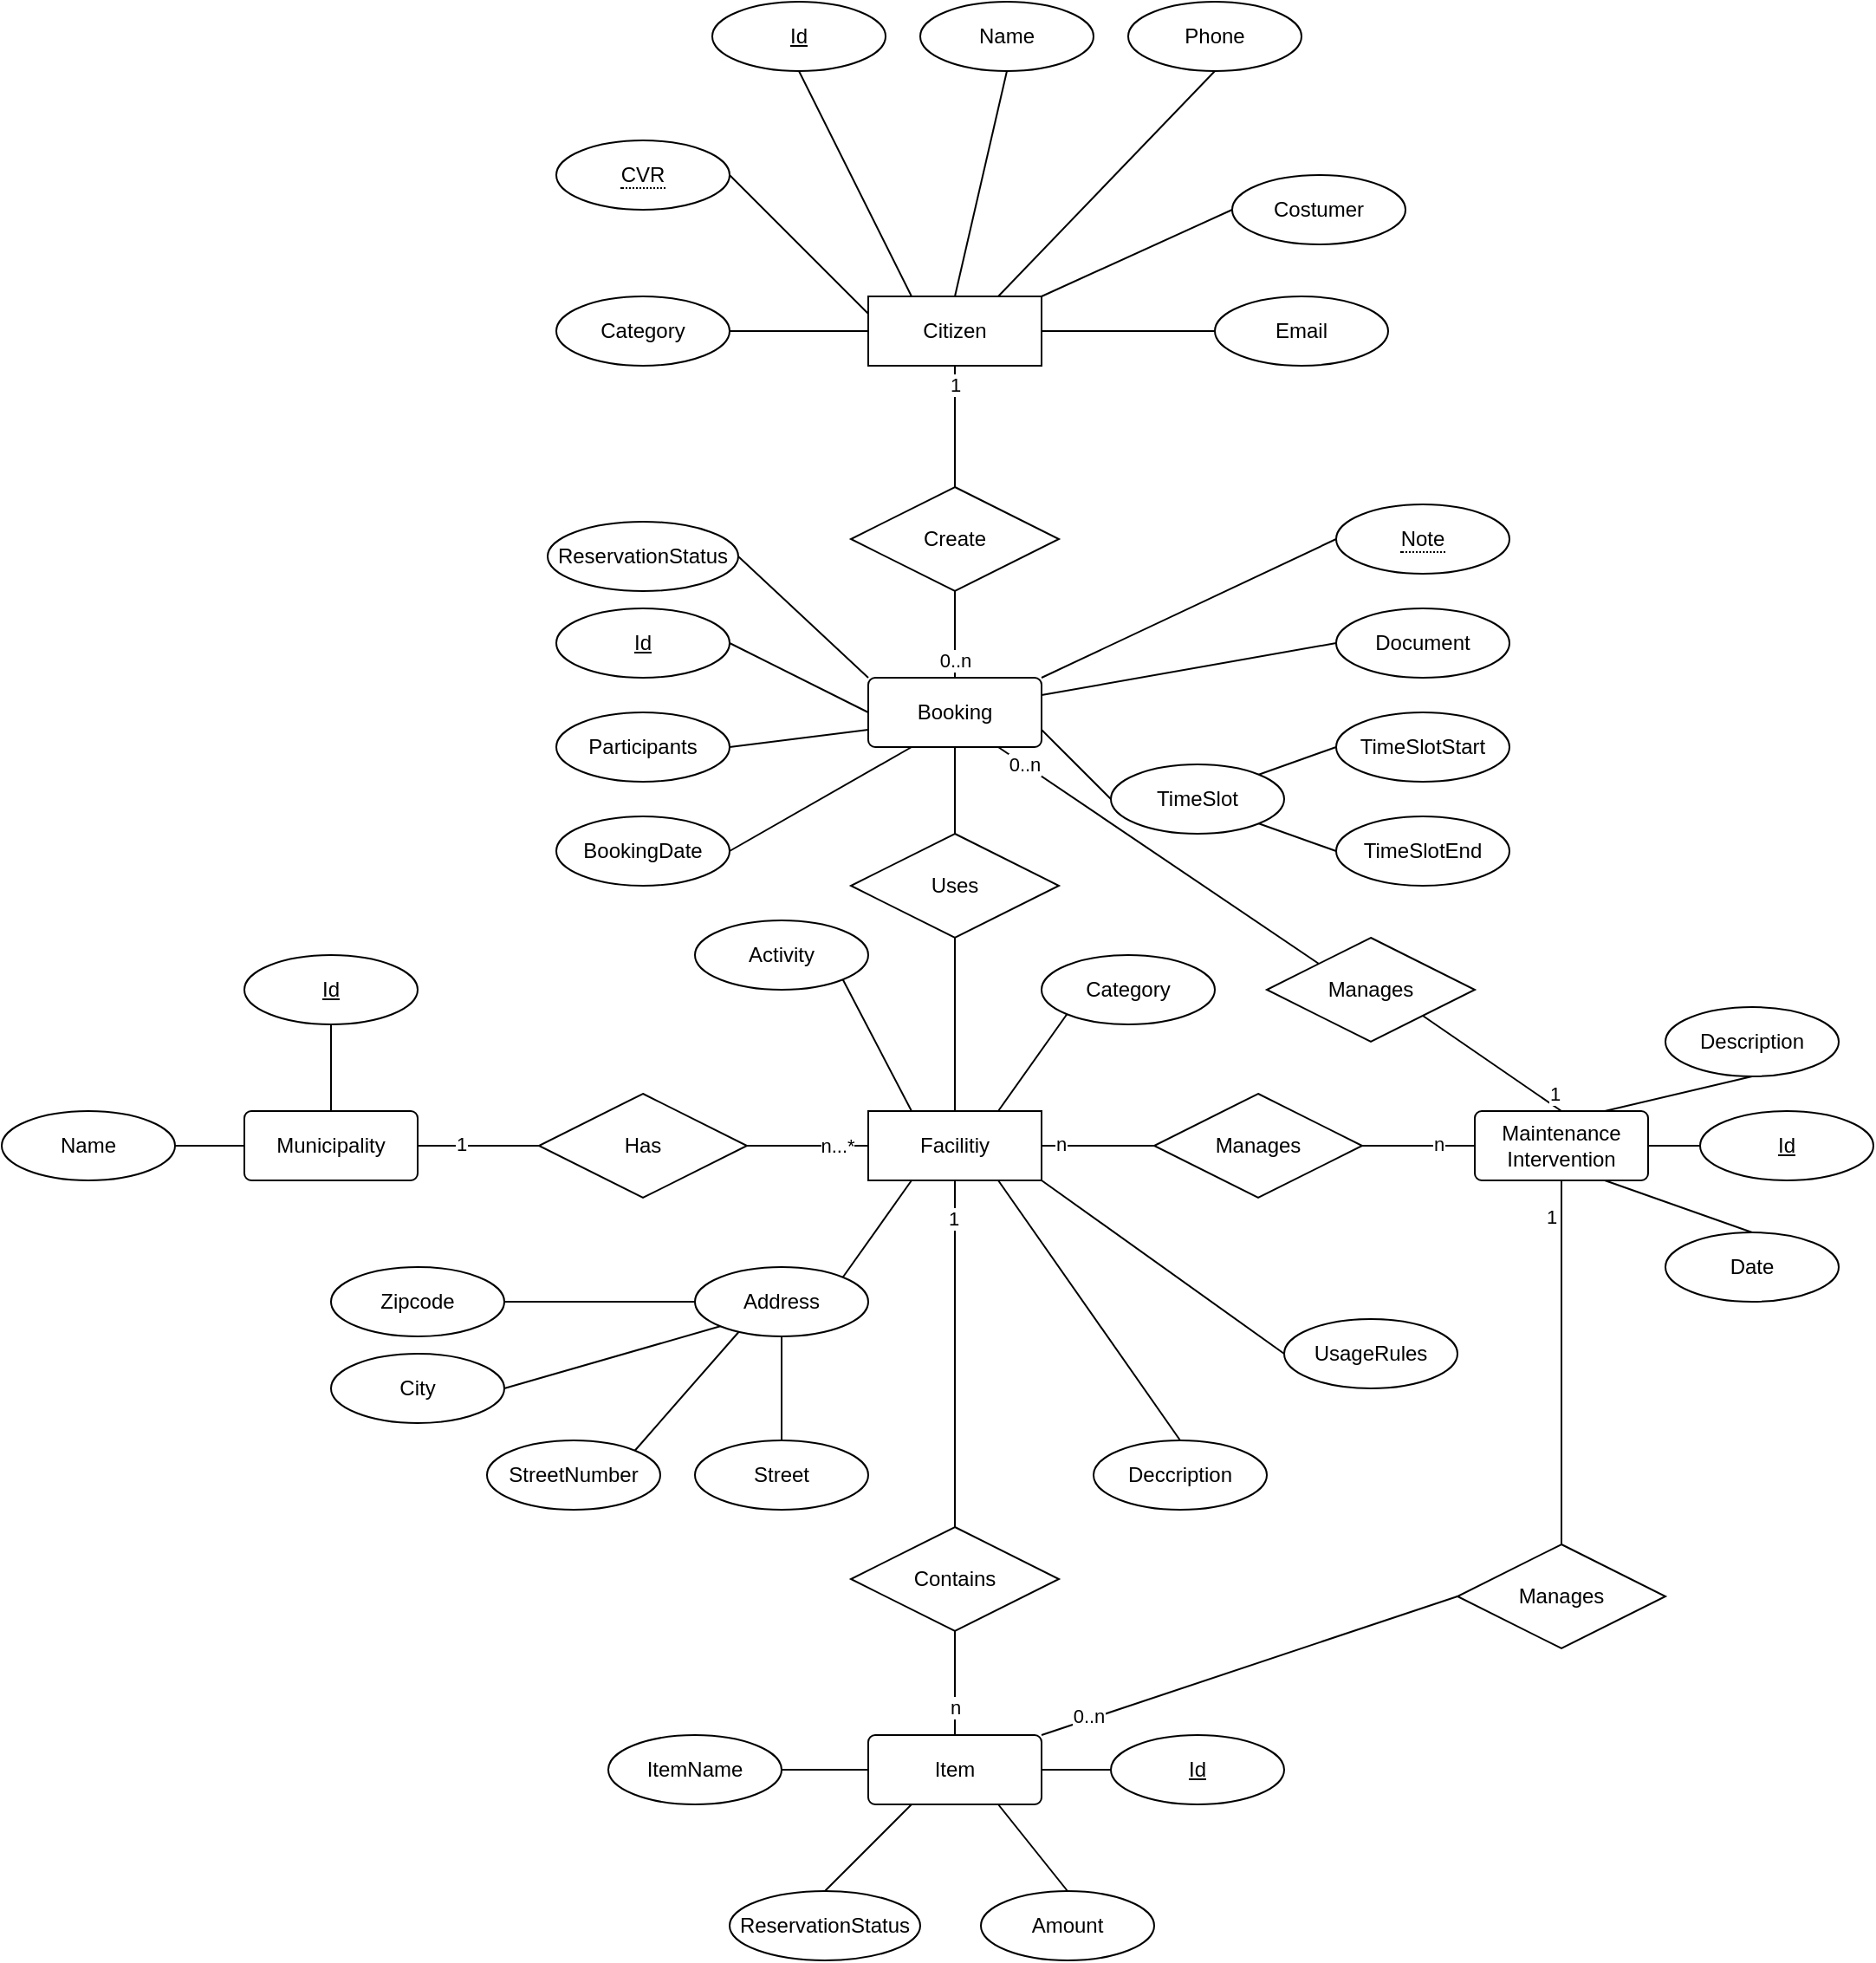 <mxfile>
    <diagram id="LfCzdrSlMp3ZznfIHX8q" name="Page-1">
        <mxGraphModel dx="1160" dy="520" grid="1" gridSize="10" guides="1" tooltips="1" connect="1" arrows="1" fold="1" page="1" pageScale="1" pageWidth="850" pageHeight="1100" math="0" shadow="0">
            <root>
                <mxCell id="0"/>
                <mxCell id="1" parent="0"/>
                <mxCell id="2" value="Name" style="ellipse;whiteSpace=wrap;html=1;align=center;" vertex="1" parent="1">
                    <mxGeometry x="290" y="180" width="100" height="40" as="geometry"/>
                </mxCell>
                <mxCell id="3" value="Citizen" style="whiteSpace=wrap;html=1;align=center;" vertex="1" parent="1">
                    <mxGeometry x="260" y="350" width="100" height="40" as="geometry"/>
                </mxCell>
                <mxCell id="4" value="Phone" style="ellipse;whiteSpace=wrap;html=1;align=center;" vertex="1" parent="1">
                    <mxGeometry x="410" y="180" width="100" height="40" as="geometry"/>
                </mxCell>
                <mxCell id="5" value="Email" style="ellipse;whiteSpace=wrap;html=1;align=center;" vertex="1" parent="1">
                    <mxGeometry x="460" y="350" width="100" height="40" as="geometry"/>
                </mxCell>
                <mxCell id="6" value="Category" style="ellipse;whiteSpace=wrap;html=1;align=center;" vertex="1" parent="1">
                    <mxGeometry x="80" y="350" width="100" height="40" as="geometry"/>
                </mxCell>
                <mxCell id="7" value="" style="endArrow=none;html=1;rounded=0;entryX=0.5;entryY=0;entryDx=0;entryDy=0;exitX=0.5;exitY=1;exitDx=0;exitDy=0;" edge="1" parent="1" source="2" target="3">
                    <mxGeometry relative="1" as="geometry">
                        <mxPoint x="270" y="270" as="sourcePoint"/>
                        <mxPoint x="430" y="270" as="targetPoint"/>
                    </mxGeometry>
                </mxCell>
                <mxCell id="8" value="" style="endArrow=none;html=1;rounded=0;exitX=0.5;exitY=1;exitDx=0;exitDy=0;entryX=0.75;entryY=0;entryDx=0;entryDy=0;" edge="1" parent="1" source="4" target="3">
                    <mxGeometry relative="1" as="geometry">
                        <mxPoint x="280" y="280" as="sourcePoint"/>
                        <mxPoint x="310" y="350" as="targetPoint"/>
                    </mxGeometry>
                </mxCell>
                <mxCell id="9" value="" style="endArrow=none;html=1;rounded=0;entryX=1;entryY=0.5;entryDx=0;entryDy=0;exitX=0;exitY=0.5;exitDx=0;exitDy=0;" edge="1" parent="1" source="5" target="3">
                    <mxGeometry relative="1" as="geometry">
                        <mxPoint x="300" y="300" as="sourcePoint"/>
                        <mxPoint x="315" y="380" as="targetPoint"/>
                    </mxGeometry>
                </mxCell>
                <mxCell id="10" value="Facilitiy" style="whiteSpace=wrap;html=1;align=center;" vertex="1" parent="1">
                    <mxGeometry x="260" y="820" width="100" height="40" as="geometry"/>
                </mxCell>
                <mxCell id="11" value="Category" style="ellipse;whiteSpace=wrap;html=1;align=center;" vertex="1" parent="1">
                    <mxGeometry x="360" y="730" width="100" height="40" as="geometry"/>
                </mxCell>
                <mxCell id="12" value="Item" style="rounded=1;arcSize=10;whiteSpace=wrap;html=1;align=center;" vertex="1" parent="1">
                    <mxGeometry x="260" y="1180" width="100" height="40" as="geometry"/>
                </mxCell>
                <mxCell id="13" value="" style="endArrow=none;html=1;rounded=0;entryX=0.25;entryY=1;entryDx=0;entryDy=0;exitX=1;exitY=0;exitDx=0;exitDy=0;" edge="1" parent="1" source="34" target="10">
                    <mxGeometry relative="1" as="geometry">
                        <mxPoint x="190" y="890" as="sourcePoint"/>
                        <mxPoint x="350" y="890" as="targetPoint"/>
                    </mxGeometry>
                </mxCell>
                <mxCell id="14" value="ItemName" style="ellipse;whiteSpace=wrap;html=1;align=center;" vertex="1" parent="1">
                    <mxGeometry x="110" y="1180" width="100" height="40" as="geometry"/>
                </mxCell>
                <mxCell id="15" value="Amount" style="ellipse;whiteSpace=wrap;html=1;align=center;" vertex="1" parent="1">
                    <mxGeometry x="325" y="1270" width="100" height="40" as="geometry"/>
                </mxCell>
                <mxCell id="16" value="" style="endArrow=none;html=1;rounded=0;entryX=0;entryY=0.5;entryDx=0;entryDy=0;exitX=1;exitY=0.5;exitDx=0;exitDy=0;" edge="1" parent="1" source="14" target="12">
                    <mxGeometry relative="1" as="geometry">
                        <mxPoint x="360" y="1000" as="sourcePoint"/>
                        <mxPoint x="430" y="960" as="targetPoint"/>
                    </mxGeometry>
                </mxCell>
                <mxCell id="17" value="" style="endArrow=none;html=1;rounded=0;entryX=0.75;entryY=1;entryDx=0;entryDy=0;exitX=0.5;exitY=0;exitDx=0;exitDy=0;" edge="1" parent="1" source="15" target="12">
                    <mxGeometry relative="1" as="geometry">
                        <mxPoint x="250" y="1210" as="sourcePoint"/>
                        <mxPoint x="305" y="1180" as="targetPoint"/>
                    </mxGeometry>
                </mxCell>
                <mxCell id="18" value="Create" style="shape=rhombus;perimeter=rhombusPerimeter;whiteSpace=wrap;html=1;align=center;" vertex="1" parent="1">
                    <mxGeometry x="250" y="460" width="120" height="60" as="geometry"/>
                </mxCell>
                <mxCell id="19" value="" style="endArrow=none;html=1;rounded=0;exitX=0.5;exitY=1;exitDx=0;exitDy=0;entryX=0.5;entryY=0;entryDx=0;entryDy=0;" edge="1" parent="1" source="3" target="18">
                    <mxGeometry relative="1" as="geometry">
                        <mxPoint x="308.2" y="400" as="sourcePoint"/>
                        <mxPoint x="310" y="430.52" as="targetPoint"/>
                    </mxGeometry>
                </mxCell>
                <mxCell id="20" value="1" style="edgeLabel;html=1;align=center;verticalAlign=middle;resizable=0;points=[];" connectable="0" vertex="1" parent="19">
                    <mxGeometry x="-0.694" relative="1" as="geometry">
                        <mxPoint as="offset"/>
                    </mxGeometry>
                </mxCell>
                <mxCell id="21" value="Booking" style="rounded=1;arcSize=10;whiteSpace=wrap;html=1;align=center;" vertex="1" parent="1">
                    <mxGeometry x="260" y="570" width="100" height="40" as="geometry"/>
                </mxCell>
                <mxCell id="22" value="Document" style="ellipse;whiteSpace=wrap;html=1;align=center;" vertex="1" parent="1">
                    <mxGeometry x="530" y="530" width="100" height="40" as="geometry"/>
                </mxCell>
                <mxCell id="23" value="&lt;span style=&quot;border-bottom: 1px dotted&quot;&gt;Note&lt;/span&gt;" style="ellipse;whiteSpace=wrap;html=1;align=center;" vertex="1" parent="1">
                    <mxGeometry x="530" y="470" width="100" height="40" as="geometry"/>
                </mxCell>
                <mxCell id="24" value="Maintenance Intervention" style="rounded=1;arcSize=10;whiteSpace=wrap;html=1;align=center;" vertex="1" parent="1">
                    <mxGeometry x="610" y="820" width="100" height="40" as="geometry"/>
                </mxCell>
                <mxCell id="25" value="" style="endArrow=none;html=1;rounded=0;exitX=1;exitY=0.25;exitDx=0;exitDy=0;entryX=0;entryY=0.5;entryDx=0;entryDy=0;" edge="1" parent="1" source="21" target="22">
                    <mxGeometry relative="1" as="geometry">
                        <mxPoint x="495" y="760" as="sourcePoint"/>
                        <mxPoint x="420" y="560" as="targetPoint"/>
                    </mxGeometry>
                </mxCell>
                <mxCell id="26" value="" style="endArrow=none;html=1;rounded=0;entryX=0;entryY=0.5;entryDx=0;entryDy=0;exitX=1;exitY=0;exitDx=0;exitDy=0;" edge="1" parent="1" source="21" target="23">
                    <mxGeometry relative="1" as="geometry">
                        <mxPoint x="425" y="650" as="sourcePoint"/>
                        <mxPoint x="370" y="740" as="targetPoint"/>
                    </mxGeometry>
                </mxCell>
                <mxCell id="27" value="Date" style="ellipse;whiteSpace=wrap;html=1;align=center;" vertex="1" parent="1">
                    <mxGeometry x="720" y="890" width="100" height="40" as="geometry"/>
                </mxCell>
                <mxCell id="28" value="Description" style="ellipse;whiteSpace=wrap;html=1;align=center;" vertex="1" parent="1">
                    <mxGeometry x="720" y="760" width="100" height="40" as="geometry"/>
                </mxCell>
                <mxCell id="29" value="" style="endArrow=none;html=1;rounded=0;entryX=0.5;entryY=0;entryDx=0;entryDy=0;exitX=0.75;exitY=1;exitDx=0;exitDy=0;" edge="1" parent="1" source="24" target="27">
                    <mxGeometry relative="1" as="geometry">
                        <mxPoint x="630" y="1290" as="sourcePoint"/>
                        <mxPoint x="590" y="1300" as="targetPoint"/>
                    </mxGeometry>
                </mxCell>
                <mxCell id="30" value="" style="endArrow=none;html=1;rounded=0;entryX=0.5;entryY=1;entryDx=0;entryDy=0;exitX=0.75;exitY=0;exitDx=0;exitDy=0;" edge="1" parent="1" source="24" target="28">
                    <mxGeometry relative="1" as="geometry">
                        <mxPoint x="645" y="870.0" as="sourcePoint"/>
                        <mxPoint x="600" y="920" as="targetPoint"/>
                    </mxGeometry>
                </mxCell>
                <mxCell id="31" value="" style="endArrow=none;html=1;rounded=0;entryX=0;entryY=0.5;entryDx=0;entryDy=0;exitX=1;exitY=0.5;exitDx=0;exitDy=0;" edge="1" parent="1" source="6" target="3">
                    <mxGeometry relative="1" as="geometry">
                        <mxPoint x="240" y="230" as="sourcePoint"/>
                        <mxPoint x="295" y="360" as="targetPoint"/>
                    </mxGeometry>
                </mxCell>
                <mxCell id="32" value="&lt;span style=&quot;border-bottom: 1px dotted&quot;&gt;CVR&lt;/span&gt;" style="ellipse;whiteSpace=wrap;html=1;align=center;" vertex="1" parent="1">
                    <mxGeometry x="80" y="260" width="100" height="40" as="geometry"/>
                </mxCell>
                <mxCell id="33" value="" style="endArrow=none;html=1;rounded=0;entryX=0;entryY=0.25;entryDx=0;entryDy=0;exitX=1;exitY=0.5;exitDx=0;exitDy=0;" edge="1" parent="1" source="32" target="3">
                    <mxGeometry relative="1" as="geometry">
                        <mxPoint x="190.0" y="380" as="sourcePoint"/>
                        <mxPoint x="270" y="380" as="targetPoint"/>
                    </mxGeometry>
                </mxCell>
                <mxCell id="34" value="Address" style="ellipse;whiteSpace=wrap;html=1;align=center;" vertex="1" parent="1">
                    <mxGeometry x="160" y="910" width="100" height="40" as="geometry"/>
                </mxCell>
                <mxCell id="35" value="" style="endArrow=none;html=1;rounded=0;entryX=0.75;entryY=0;entryDx=0;entryDy=0;exitX=0;exitY=1;exitDx=0;exitDy=0;" edge="1" parent="1" source="11" target="10">
                    <mxGeometry relative="1" as="geometry">
                        <mxPoint x="270" y="910" as="sourcePoint"/>
                        <mxPoint x="195.0" y="1080" as="targetPoint"/>
                    </mxGeometry>
                </mxCell>
                <mxCell id="36" value="" style="endArrow=none;html=1;rounded=0;exitX=0.5;exitY=1;exitDx=0;exitDy=0;entryX=0.5;entryY=0;entryDx=0;entryDy=0;" edge="1" parent="1" source="18" target="21">
                    <mxGeometry relative="1" as="geometry">
                        <mxPoint x="310" y="400" as="sourcePoint"/>
                        <mxPoint x="320" y="470" as="targetPoint"/>
                    </mxGeometry>
                </mxCell>
                <mxCell id="37" value="0..n" style="edgeLabel;html=1;align=center;verticalAlign=middle;resizable=0;points=[];" connectable="0" vertex="1" parent="36">
                    <mxGeometry x="0.476" y="-5" relative="1" as="geometry">
                        <mxPoint x="5" y="3" as="offset"/>
                    </mxGeometry>
                </mxCell>
                <mxCell id="38" value="" style="endArrow=none;html=1;rounded=0;exitX=0.5;exitY=0;exitDx=0;exitDy=0;entryX=0.5;entryY=1;entryDx=0;entryDy=0;" edge="1" parent="1" source="10" target="39">
                    <mxGeometry relative="1" as="geometry">
                        <mxPoint x="190" y="550" as="sourcePoint"/>
                        <mxPoint x="100" y="600" as="targetPoint"/>
                    </mxGeometry>
                </mxCell>
                <mxCell id="39" value="Uses" style="shape=rhombus;perimeter=rhombusPerimeter;whiteSpace=wrap;html=1;align=center;" vertex="1" parent="1">
                    <mxGeometry x="250" y="660" width="120" height="60" as="geometry"/>
                </mxCell>
                <mxCell id="40" value="" style="endArrow=none;html=1;rounded=0;exitX=0.5;exitY=0;exitDx=0;exitDy=0;" edge="1" parent="1" source="39" target="21">
                    <mxGeometry relative="1" as="geometry">
                        <mxPoint x="240" y="660" as="sourcePoint"/>
                        <mxPoint x="320" y="670" as="targetPoint"/>
                    </mxGeometry>
                </mxCell>
                <mxCell id="41" value="Activity" style="ellipse;whiteSpace=wrap;html=1;align=center;" vertex="1" parent="1">
                    <mxGeometry x="160" y="710" width="100" height="40" as="geometry"/>
                </mxCell>
                <mxCell id="42" value="" style="endArrow=none;html=1;rounded=0;entryX=0.25;entryY=0;entryDx=0;entryDy=0;exitX=1;exitY=1;exitDx=0;exitDy=0;" edge="1" parent="1" source="41" target="10">
                    <mxGeometry relative="1" as="geometry">
                        <mxPoint x="200" y="850" as="sourcePoint"/>
                        <mxPoint x="270" y="840" as="targetPoint"/>
                    </mxGeometry>
                </mxCell>
                <mxCell id="43" value="Contains" style="shape=rhombus;perimeter=rhombusPerimeter;whiteSpace=wrap;html=1;align=center;" vertex="1" parent="1">
                    <mxGeometry x="250" y="1060" width="120" height="60" as="geometry"/>
                </mxCell>
                <mxCell id="44" value="&lt;u&gt;Id&lt;/u&gt;" style="ellipse;whiteSpace=wrap;html=1;align=center;" vertex="1" parent="1">
                    <mxGeometry x="170" y="180" width="100" height="40" as="geometry"/>
                </mxCell>
                <mxCell id="45" value="" style="endArrow=none;html=1;rounded=0;entryX=0.25;entryY=0;entryDx=0;entryDy=0;exitX=0.5;exitY=1;exitDx=0;exitDy=0;" edge="1" parent="1" source="44" target="3">
                    <mxGeometry relative="1" as="geometry">
                        <mxPoint x="240" y="230" as="sourcePoint"/>
                        <mxPoint x="295" y="360" as="targetPoint"/>
                    </mxGeometry>
                </mxCell>
                <mxCell id="46" value="TimeSlot" style="ellipse;whiteSpace=wrap;html=1;align=center;" vertex="1" parent="1">
                    <mxGeometry x="400" y="620" width="100" height="40" as="geometry"/>
                </mxCell>
                <mxCell id="47" value="TimeSlotStart" style="ellipse;whiteSpace=wrap;html=1;align=center;" vertex="1" parent="1">
                    <mxGeometry x="530" y="590" width="100" height="40" as="geometry"/>
                </mxCell>
                <mxCell id="48" value="TimeSlotEnd" style="ellipse;whiteSpace=wrap;html=1;align=center;" vertex="1" parent="1">
                    <mxGeometry x="530" y="650" width="100" height="40" as="geometry"/>
                </mxCell>
                <mxCell id="49" value="" style="endArrow=none;html=1;rounded=0;exitX=1;exitY=0.75;exitDx=0;exitDy=0;entryX=0;entryY=0.5;entryDx=0;entryDy=0;" edge="1" parent="1" source="21" target="46">
                    <mxGeometry relative="1" as="geometry">
                        <mxPoint x="370" y="590" as="sourcePoint"/>
                        <mxPoint x="460" y="540" as="targetPoint"/>
                    </mxGeometry>
                </mxCell>
                <mxCell id="50" value="" style="endArrow=none;html=1;rounded=0;exitX=0;exitY=0.5;exitDx=0;exitDy=0;entryX=1;entryY=0;entryDx=0;entryDy=0;" edge="1" parent="1" source="47" target="46">
                    <mxGeometry relative="1" as="geometry">
                        <mxPoint x="320" y="670" as="sourcePoint"/>
                        <mxPoint x="480" y="620" as="targetPoint"/>
                    </mxGeometry>
                </mxCell>
                <mxCell id="51" value="" style="endArrow=none;html=1;rounded=0;exitX=0;exitY=0.5;exitDx=0;exitDy=0;entryX=1;entryY=1;entryDx=0;entryDy=0;" edge="1" parent="1" source="48" target="46">
                    <mxGeometry relative="1" as="geometry">
                        <mxPoint x="540" y="610" as="sourcePoint"/>
                        <mxPoint x="486.953" y="643.155" as="targetPoint"/>
                    </mxGeometry>
                </mxCell>
                <mxCell id="52" value="&lt;u&gt;Id&lt;/u&gt;" style="ellipse;whiteSpace=wrap;html=1;align=center;" vertex="1" parent="1">
                    <mxGeometry x="80" y="530" width="100" height="40" as="geometry"/>
                </mxCell>
                <mxCell id="53" value="" style="endArrow=none;html=1;rounded=0;entryX=0;entryY=0.5;entryDx=0;entryDy=0;exitX=1;exitY=0.5;exitDx=0;exitDy=0;" edge="1" parent="1" source="52" target="21">
                    <mxGeometry relative="1" as="geometry">
                        <mxPoint x="370" y="580" as="sourcePoint"/>
                        <mxPoint x="444.645" y="494.142" as="targetPoint"/>
                    </mxGeometry>
                </mxCell>
                <mxCell id="54" value="Participants" style="ellipse;whiteSpace=wrap;html=1;align=center;" vertex="1" parent="1">
                    <mxGeometry x="80" y="590" width="100" height="40" as="geometry"/>
                </mxCell>
                <mxCell id="55" value="" style="endArrow=none;html=1;rounded=0;entryX=0;entryY=0.75;entryDx=0;entryDy=0;exitX=1;exitY=0.5;exitDx=0;exitDy=0;" edge="1" parent="1" source="54" target="21">
                    <mxGeometry relative="1" as="geometry">
                        <mxPoint x="200" y="540" as="sourcePoint"/>
                        <mxPoint x="270" y="600" as="targetPoint"/>
                    </mxGeometry>
                </mxCell>
                <mxCell id="56" value="&lt;u&gt;Id&lt;/u&gt;" style="ellipse;whiteSpace=wrap;html=1;align=center;" vertex="1" parent="1">
                    <mxGeometry x="740" y="820" width="100" height="40" as="geometry"/>
                </mxCell>
                <mxCell id="57" value="" style="endArrow=none;html=1;rounded=0;entryX=0;entryY=0.5;entryDx=0;entryDy=0;exitX=1;exitY=0.5;exitDx=0;exitDy=0;" edge="1" parent="1" source="24" target="56">
                    <mxGeometry relative="1" as="geometry">
                        <mxPoint x="695" y="870" as="sourcePoint"/>
                        <mxPoint x="780" y="900" as="targetPoint"/>
                    </mxGeometry>
                </mxCell>
                <mxCell id="58" value="Manages" style="shape=rhombus;perimeter=rhombusPerimeter;whiteSpace=wrap;html=1;align=center;" vertex="1" parent="1">
                    <mxGeometry x="425" y="810" width="120" height="60" as="geometry"/>
                </mxCell>
                <mxCell id="59" value="" style="endArrow=none;html=1;rounded=0;exitX=0;exitY=0.5;exitDx=0;exitDy=0;entryX=1;entryY=0.5;entryDx=0;entryDy=0;" edge="1" parent="1" source="58" target="10">
                    <mxGeometry relative="1" as="geometry">
                        <mxPoint x="540" y="680" as="sourcePoint"/>
                        <mxPoint x="495.213" y="664.199" as="targetPoint"/>
                    </mxGeometry>
                </mxCell>
                <mxCell id="60" value="n" style="edgeLabel;html=1;align=center;verticalAlign=middle;resizable=0;points=[];" connectable="0" vertex="1" parent="59">
                    <mxGeometry x="0.658" y="-1" relative="1" as="geometry">
                        <mxPoint as="offset"/>
                    </mxGeometry>
                </mxCell>
                <mxCell id="61" value="" style="endArrow=none;html=1;rounded=0;exitX=0;exitY=0.5;exitDx=0;exitDy=0;entryX=1;entryY=0.5;entryDx=0;entryDy=0;" edge="1" parent="1" source="24" target="58">
                    <mxGeometry relative="1" as="geometry">
                        <mxPoint x="550" y="690" as="sourcePoint"/>
                        <mxPoint x="505.213" y="674.199" as="targetPoint"/>
                    </mxGeometry>
                </mxCell>
                <mxCell id="62" value="n" style="edgeLabel;html=1;align=center;verticalAlign=middle;resizable=0;points=[];" connectable="0" vertex="1" parent="61">
                    <mxGeometry x="-0.353" y="-1" relative="1" as="geometry">
                        <mxPoint as="offset"/>
                    </mxGeometry>
                </mxCell>
                <mxCell id="63" value="Municipality" style="rounded=1;arcSize=10;whiteSpace=wrap;html=1;align=center;" vertex="1" parent="1">
                    <mxGeometry x="-100" y="820" width="100" height="40" as="geometry"/>
                </mxCell>
                <mxCell id="64" value="" style="endArrow=none;html=1;rounded=0;entryX=0;entryY=0.5;entryDx=0;entryDy=0;exitX=1;exitY=0.5;exitDx=0;exitDy=0;" edge="1" parent="1" source="63">
                    <mxGeometry relative="1" as="geometry">
                        <mxPoint x="59" y="840" as="sourcePoint"/>
                        <mxPoint x="99" y="840" as="targetPoint"/>
                    </mxGeometry>
                </mxCell>
                <mxCell id="65" value="1" style="edgeLabel;html=1;align=center;verticalAlign=middle;resizable=0;points=[];" connectable="0" vertex="1" parent="64">
                    <mxGeometry x="-0.493" y="1" relative="1" as="geometry">
                        <mxPoint as="offset"/>
                    </mxGeometry>
                </mxCell>
                <mxCell id="66" value="Has" style="shape=rhombus;perimeter=rhombusPerimeter;whiteSpace=wrap;html=1;align=center;" vertex="1" parent="1">
                    <mxGeometry x="70" y="810" width="120" height="60" as="geometry"/>
                </mxCell>
                <mxCell id="67" value="" style="endArrow=none;html=1;rounded=0;entryX=1;entryY=0.5;entryDx=0;entryDy=0;exitX=0;exitY=0.5;exitDx=0;exitDy=0;" edge="1" parent="1" source="10" target="66">
                    <mxGeometry relative="1" as="geometry">
                        <mxPoint x="80" y="830" as="sourcePoint"/>
                        <mxPoint x="110" y="830" as="targetPoint"/>
                    </mxGeometry>
                </mxCell>
                <mxCell id="68" value="n...*" style="edgeLabel;html=1;align=center;verticalAlign=middle;resizable=0;points=[];" connectable="0" vertex="1" parent="67">
                    <mxGeometry x="-0.465" relative="1" as="geometry">
                        <mxPoint as="offset"/>
                    </mxGeometry>
                </mxCell>
                <mxCell id="69" value="&lt;u&gt;Id&lt;/u&gt;" style="ellipse;whiteSpace=wrap;html=1;align=center;" vertex="1" parent="1">
                    <mxGeometry x="-100" y="730" width="100" height="40" as="geometry"/>
                </mxCell>
                <mxCell id="70" value="Name" style="ellipse;whiteSpace=wrap;html=1;align=center;" vertex="1" parent="1">
                    <mxGeometry x="-240" y="820" width="100" height="40" as="geometry"/>
                </mxCell>
                <mxCell id="71" value="" style="endArrow=none;html=1;rounded=0;entryX=0.5;entryY=0;entryDx=0;entryDy=0;exitX=0.5;exitY=1;exitDx=0;exitDy=0;" edge="1" parent="1" source="69" target="63">
                    <mxGeometry relative="1" as="geometry">
                        <mxPoint x="190" y="620" as="sourcePoint"/>
                        <mxPoint x="270" y="610" as="targetPoint"/>
                    </mxGeometry>
                </mxCell>
                <mxCell id="72" value="" style="endArrow=none;html=1;rounded=0;entryX=0;entryY=0.5;entryDx=0;entryDy=0;exitX=1;exitY=0.5;exitDx=0;exitDy=0;" edge="1" parent="1" source="70" target="63">
                    <mxGeometry relative="1" as="geometry">
                        <mxPoint x="20" y="780" as="sourcePoint"/>
                        <mxPoint x="20" y="830" as="targetPoint"/>
                    </mxGeometry>
                </mxCell>
                <mxCell id="73" value="" style="endArrow=none;html=1;rounded=0;entryX=0.5;entryY=1;entryDx=0;entryDy=0;exitX=0.5;exitY=0;exitDx=0;exitDy=0;" edge="1" parent="1" source="43" target="10">
                    <mxGeometry relative="1" as="geometry">
                        <mxPoint x="394.645" y="915.858" as="sourcePoint"/>
                        <mxPoint x="345" y="870" as="targetPoint"/>
                    </mxGeometry>
                </mxCell>
                <mxCell id="74" value="1" style="edgeLabel;html=1;align=center;verticalAlign=middle;resizable=0;points=[];" connectable="0" vertex="1" parent="73">
                    <mxGeometry x="0.78" y="1" relative="1" as="geometry">
                        <mxPoint as="offset"/>
                    </mxGeometry>
                </mxCell>
                <mxCell id="75" value="" style="endArrow=none;html=1;rounded=0;entryX=0.5;entryY=1;entryDx=0;entryDy=0;exitX=0.5;exitY=0;exitDx=0;exitDy=0;" edge="1" parent="1" source="12" target="43">
                    <mxGeometry relative="1" as="geometry">
                        <mxPoint x="320" y="1090" as="sourcePoint"/>
                        <mxPoint x="290" y="1050" as="targetPoint"/>
                    </mxGeometry>
                </mxCell>
                <mxCell id="76" value="n" style="edgeLabel;html=1;align=center;verticalAlign=middle;resizable=0;points=[];" connectable="0" vertex="1" parent="75">
                    <mxGeometry x="-0.469" relative="1" as="geometry">
                        <mxPoint as="offset"/>
                    </mxGeometry>
                </mxCell>
                <mxCell id="77" value="&lt;u&gt;Id&lt;/u&gt;" style="ellipse;whiteSpace=wrap;html=1;align=center;" vertex="1" parent="1">
                    <mxGeometry x="400" y="1180" width="100" height="40" as="geometry"/>
                </mxCell>
                <mxCell id="78" value="" style="endArrow=none;html=1;rounded=0;entryX=1;entryY=0.5;entryDx=0;entryDy=0;exitX=0;exitY=0.5;exitDx=0;exitDy=0;" edge="1" parent="1" source="77" target="12">
                    <mxGeometry relative="1" as="geometry">
                        <mxPoint x="370" y="1210" as="sourcePoint"/>
                        <mxPoint x="320" y="1120.0" as="targetPoint"/>
                    </mxGeometry>
                </mxCell>
                <mxCell id="79" value="Zipcode" style="ellipse;whiteSpace=wrap;html=1;align=center;" vertex="1" parent="1">
                    <mxGeometry x="-50" y="910" width="100" height="40" as="geometry"/>
                </mxCell>
                <mxCell id="80" value="" style="endArrow=none;html=1;rounded=0;entryX=0;entryY=0.5;entryDx=0;entryDy=0;exitX=1;exitY=0.5;exitDx=0;exitDy=0;" edge="1" parent="1" source="79" target="34">
                    <mxGeometry relative="1" as="geometry">
                        <mxPoint x="255.213" y="925.801" as="sourcePoint"/>
                        <mxPoint x="295" y="870" as="targetPoint"/>
                    </mxGeometry>
                </mxCell>
                <mxCell id="81" value="Street" style="ellipse;whiteSpace=wrap;html=1;align=center;" vertex="1" parent="1">
                    <mxGeometry x="160" y="1010" width="100" height="40" as="geometry"/>
                </mxCell>
                <mxCell id="82" value="" style="endArrow=none;html=1;rounded=0;entryX=0.5;entryY=1;entryDx=0;entryDy=0;exitX=0.5;exitY=0;exitDx=0;exitDy=0;" edge="1" parent="1" source="81" target="34">
                    <mxGeometry relative="1" as="geometry">
                        <mxPoint x="100" y="940" as="sourcePoint"/>
                        <mxPoint x="170" y="940" as="targetPoint"/>
                    </mxGeometry>
                </mxCell>
                <mxCell id="83" value="StreetNumber" style="ellipse;whiteSpace=wrap;html=1;align=center;" vertex="1" parent="1">
                    <mxGeometry x="40" y="1010" width="100" height="40" as="geometry"/>
                </mxCell>
                <mxCell id="84" value="City" style="ellipse;whiteSpace=wrap;html=1;align=center;" vertex="1" parent="1">
                    <mxGeometry x="-50" y="960" width="100" height="40" as="geometry"/>
                </mxCell>
                <mxCell id="85" value="" style="endArrow=none;html=1;rounded=0;exitX=1;exitY=0.5;exitDx=0;exitDy=0;entryX=0;entryY=1;entryDx=0;entryDy=0;" edge="1" parent="1" source="84" target="34">
                    <mxGeometry relative="1" as="geometry">
                        <mxPoint x="60" y="940" as="sourcePoint"/>
                        <mxPoint x="170" y="940" as="targetPoint"/>
                    </mxGeometry>
                </mxCell>
                <mxCell id="86" value="" style="endArrow=none;html=1;rounded=0;exitX=1;exitY=0;exitDx=0;exitDy=0;entryX=0.253;entryY=0.934;entryDx=0;entryDy=0;entryPerimeter=0;" edge="1" parent="1" source="83" target="34">
                    <mxGeometry relative="1" as="geometry">
                        <mxPoint x="60" y="990" as="sourcePoint"/>
                        <mxPoint x="180" y="950" as="targetPoint"/>
                    </mxGeometry>
                </mxCell>
                <mxCell id="87" value="Deccription" style="ellipse;whiteSpace=wrap;html=1;align=center;" vertex="1" parent="1">
                    <mxGeometry x="390" y="1010" width="100" height="40" as="geometry"/>
                </mxCell>
                <mxCell id="88" value="" style="endArrow=none;html=1;rounded=0;entryX=0.5;entryY=0;entryDx=0;entryDy=0;exitX=0.75;exitY=1;exitDx=0;exitDy=0;" edge="1" parent="1" source="10" target="87">
                    <mxGeometry relative="1" as="geometry">
                        <mxPoint x="410" y="950" as="sourcePoint"/>
                        <mxPoint x="345" y="870" as="targetPoint"/>
                    </mxGeometry>
                </mxCell>
                <mxCell id="89" value="UsageRules" style="ellipse;whiteSpace=wrap;html=1;align=center;" vertex="1" parent="1">
                    <mxGeometry x="500" y="940" width="100" height="40" as="geometry"/>
                </mxCell>
                <mxCell id="90" value="" style="endArrow=none;html=1;rounded=0;entryX=0;entryY=0.5;entryDx=0;entryDy=0;exitX=1;exitY=1;exitDx=0;exitDy=0;" edge="1" parent="1" source="10" target="89">
                    <mxGeometry relative="1" as="geometry">
                        <mxPoint x="460" y="930" as="sourcePoint"/>
                        <mxPoint x="450" y="1020.0" as="targetPoint"/>
                    </mxGeometry>
                </mxCell>
                <mxCell id="91" value="BookingDate" style="ellipse;whiteSpace=wrap;html=1;align=center;" vertex="1" parent="1">
                    <mxGeometry x="80" y="650" width="100" height="40" as="geometry"/>
                </mxCell>
                <mxCell id="92" value="" style="endArrow=none;html=1;rounded=0;exitX=1;exitY=0.5;exitDx=0;exitDy=0;entryX=0.25;entryY=1;entryDx=0;entryDy=0;" edge="1" parent="1" source="91" target="21">
                    <mxGeometry relative="1" as="geometry">
                        <mxPoint x="370" y="610" as="sourcePoint"/>
                        <mxPoint x="410" y="650" as="targetPoint"/>
                    </mxGeometry>
                </mxCell>
                <mxCell id="93" value="ReservationStatus" style="ellipse;whiteSpace=wrap;html=1;align=center;" vertex="1" parent="1">
                    <mxGeometry x="180" y="1270" width="110" height="40" as="geometry"/>
                </mxCell>
                <mxCell id="94" value="ReservationStatus" style="ellipse;whiteSpace=wrap;html=1;align=center;" vertex="1" parent="1">
                    <mxGeometry x="75" y="480" width="110" height="40" as="geometry"/>
                </mxCell>
                <mxCell id="95" value="" style="endArrow=none;html=1;rounded=0;entryX=0.5;entryY=0;entryDx=0;entryDy=0;exitX=0.25;exitY=1;exitDx=0;exitDy=0;" edge="1" parent="1" source="12" target="93">
                    <mxGeometry relative="1" as="geometry">
                        <mxPoint x="320.0" y="1280" as="sourcePoint"/>
                        <mxPoint x="320.0" y="1230.0" as="targetPoint"/>
                    </mxGeometry>
                </mxCell>
                <mxCell id="96" value="" style="endArrow=none;html=1;rounded=0;entryX=0;entryY=0;entryDx=0;entryDy=0;exitX=1;exitY=0.5;exitDx=0;exitDy=0;" edge="1" parent="1" source="94" target="21">
                    <mxGeometry relative="1" as="geometry">
                        <mxPoint x="190.0" y="560" as="sourcePoint"/>
                        <mxPoint x="270.0" y="600" as="targetPoint"/>
                    </mxGeometry>
                </mxCell>
                <mxCell id="97" value="Costumer" style="ellipse;whiteSpace=wrap;html=1;align=center;" vertex="1" parent="1">
                    <mxGeometry x="470" y="280" width="100" height="40" as="geometry"/>
                </mxCell>
                <mxCell id="98" value="" style="endArrow=none;html=1;rounded=0;exitX=0;exitY=0.5;exitDx=0;exitDy=0;entryX=1;entryY=0;entryDx=0;entryDy=0;" edge="1" parent="1" source="97" target="3">
                    <mxGeometry relative="1" as="geometry">
                        <mxPoint x="470" y="230.0" as="sourcePoint"/>
                        <mxPoint x="345.0" y="360.0" as="targetPoint"/>
                    </mxGeometry>
                </mxCell>
                <mxCell id="99" value="Manages" style="shape=rhombus;perimeter=rhombusPerimeter;whiteSpace=wrap;html=1;align=center;" vertex="1" parent="1">
                    <mxGeometry x="600" y="1070" width="120" height="60" as="geometry"/>
                </mxCell>
                <mxCell id="100" value="Manages" style="shape=rhombus;perimeter=rhombusPerimeter;whiteSpace=wrap;html=1;align=center;" vertex="1" parent="1">
                    <mxGeometry x="490" y="720" width="120" height="60" as="geometry"/>
                </mxCell>
                <mxCell id="101" value="" style="endArrow=none;html=1;rounded=0;entryX=0.5;entryY=0;entryDx=0;entryDy=0;exitX=0.5;exitY=1;exitDx=0;exitDy=0;" edge="1" parent="1" source="24" target="99">
                    <mxGeometry relative="1" as="geometry">
                        <mxPoint x="695" y="870" as="sourcePoint"/>
                        <mxPoint x="780" y="900" as="targetPoint"/>
                    </mxGeometry>
                </mxCell>
                <mxCell id="102" value="1" style="edgeLabel;html=1;align=center;verticalAlign=middle;resizable=0;points=[];" connectable="0" vertex="1" parent="101">
                    <mxGeometry x="-0.806" y="-6" relative="1" as="geometry">
                        <mxPoint as="offset"/>
                    </mxGeometry>
                </mxCell>
                <mxCell id="103" value="" style="endArrow=none;html=1;rounded=0;exitX=1;exitY=0;exitDx=0;exitDy=0;entryX=0;entryY=0.5;entryDx=0;entryDy=0;" edge="1" parent="1" source="12" target="99">
                    <mxGeometry relative="1" as="geometry">
                        <mxPoint x="670" y="870" as="sourcePoint"/>
                        <mxPoint x="600" y="1100" as="targetPoint"/>
                    </mxGeometry>
                </mxCell>
                <mxCell id="104" value="0..n" style="edgeLabel;html=1;align=center;verticalAlign=middle;resizable=0;points=[];" connectable="0" vertex="1" parent="103">
                    <mxGeometry x="-0.766" y="2" relative="1" as="geometry">
                        <mxPoint x="-1" as="offset"/>
                    </mxGeometry>
                </mxCell>
                <mxCell id="105" value="" style="endArrow=none;html=1;rounded=0;entryX=1;entryY=1;entryDx=0;entryDy=0;exitX=0.5;exitY=0;exitDx=0;exitDy=0;" edge="1" parent="1" source="24" target="100">
                    <mxGeometry relative="1" as="geometry">
                        <mxPoint x="670" y="830" as="sourcePoint"/>
                        <mxPoint x="670" y="1080" as="targetPoint"/>
                    </mxGeometry>
                </mxCell>
                <mxCell id="106" value="1" style="edgeLabel;html=1;align=center;verticalAlign=middle;resizable=0;points=[];" connectable="0" vertex="1" parent="105">
                    <mxGeometry x="-0.806" y="-6" relative="1" as="geometry">
                        <mxPoint as="offset"/>
                    </mxGeometry>
                </mxCell>
                <mxCell id="107" value="" style="endArrow=none;html=1;rounded=0;entryX=0.75;entryY=1;entryDx=0;entryDy=0;exitX=0;exitY=0;exitDx=0;exitDy=0;" edge="1" parent="1" source="100" target="21">
                    <mxGeometry relative="1" as="geometry">
                        <mxPoint x="510" y="730" as="sourcePoint"/>
                        <mxPoint x="670" y="460" as="targetPoint"/>
                    </mxGeometry>
                </mxCell>
                <mxCell id="108" value="0..n" style="edgeLabel;html=1;align=center;verticalAlign=middle;resizable=0;points=[];" connectable="0" vertex="1" parent="107">
                    <mxGeometry x="0.883" y="-6" relative="1" as="geometry">
                        <mxPoint y="7" as="offset"/>
                    </mxGeometry>
                </mxCell>
            </root>
        </mxGraphModel>
    </diagram>
</mxfile>